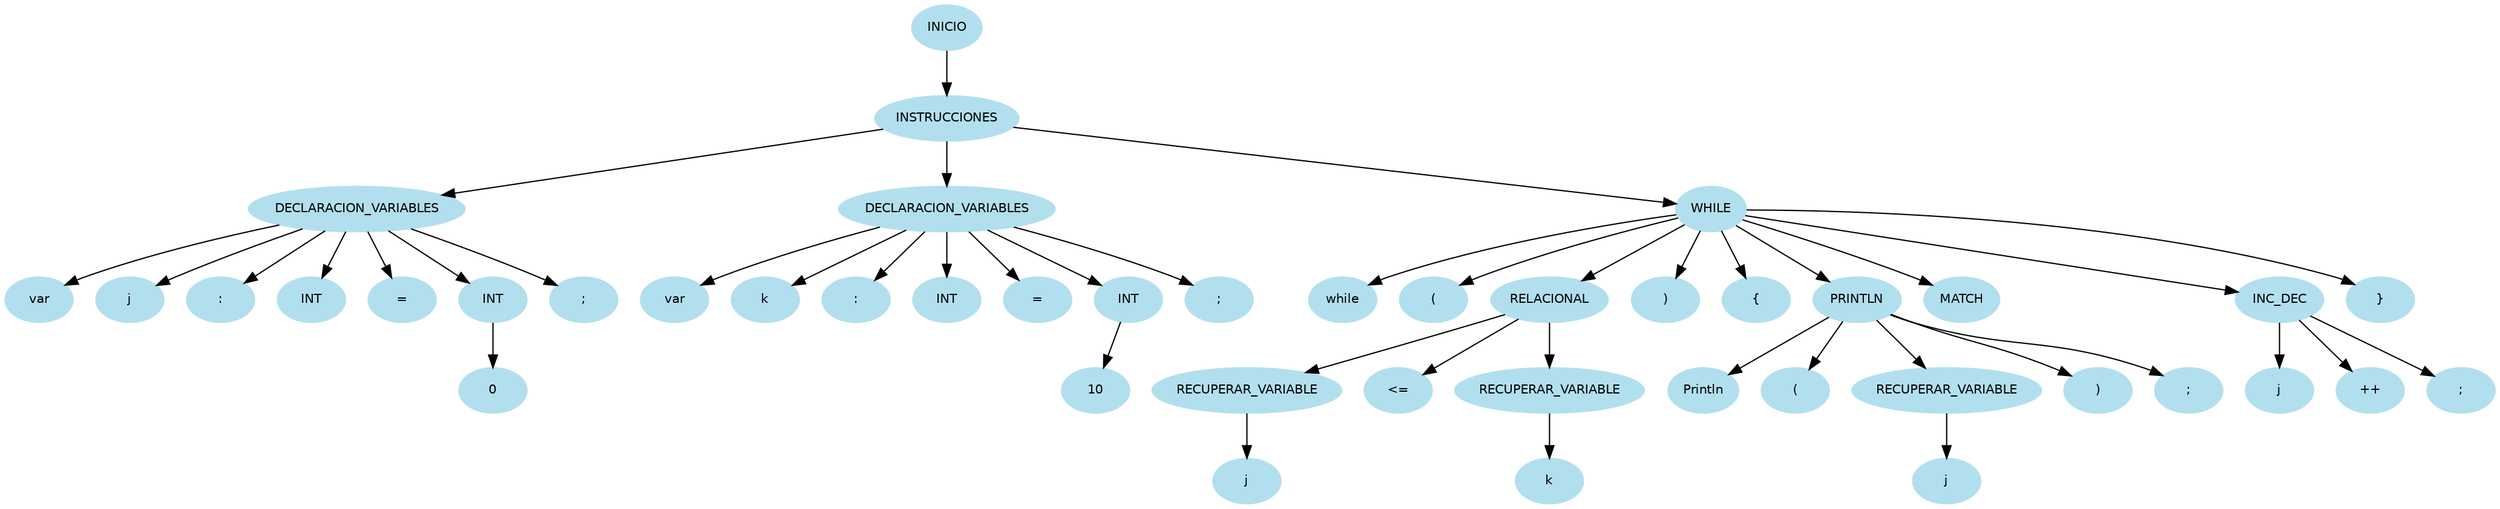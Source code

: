 digraph arbolAST{
node [shape=oval, style=filled, color=lightblue2, fontname=Helvetica, fontsize=10];
edge [fontname=Helvetica, fontsize=10];
n0[label="INICIO"];
n1[label="INSTRUCCIONES"];
n0 -> n1;
n2[label="DECLARACION_VARIABLES"];
n1 -> n2;
n3[label="var"];
n2 -> n3;
n4[label="j"];
n2 -> n4;
n5[label=":"];
n2 -> n5;
n6[label="INT"];
n2 -> n6;
n7[label="="];
n2 -> n7;
n8[label="INT"];
n2 -> n8;
n9[label="0"];
n8 -> n9;
n10[label=";"];
n2 -> n10;
n11[label="DECLARACION_VARIABLES"];
n1 -> n11;
n12[label="var"];
n11 -> n12;
n13[label="k"];
n11 -> n13;
n14[label=":"];
n11 -> n14;
n15[label="INT"];
n11 -> n15;
n16[label="="];
n11 -> n16;
n17[label="INT"];
n11 -> n17;
n18[label="10"];
n17 -> n18;
n19[label=";"];
n11 -> n19;
n20[label="WHILE"];
n1 -> n20;
n21[label="while"];
n20 -> n21;
n22[label="("];
n20 -> n22;
n23[label="RELACIONAL"];
n20 -> n23;
n24[label="RECUPERAR_VARIABLE"];
n23 -> n24;
n25[label="j"];
n24 -> n25;
n26[label="<="];
n23 -> n26;
n27[label="RECUPERAR_VARIABLE"];
n23 -> n27;
n28[label="k"];
n27 -> n28;
n29[label=")"];
n20 -> n29;
n30[label="{"];
n20 -> n30;
n31[label="PRINTLN"];
n20 -> n31;
n32[label="Println"];
n31 -> n32;
n33[label="("];
n31 -> n33;
n34[label="RECUPERAR_VARIABLE"];
n31 -> n34;
n35[label="j"];
n34 -> n35;
n36[label=")"];
n31 -> n36;
n37[label=";"];
n31 -> n37;
n38[label="MATCH"];
n20 -> n38;
n39[label="INC_DEC"];
n20 -> n39;
n40[label="j"];
n39 -> n40;
n41[label="++"];
n39 -> n41;
n42[label=";"];
n39 -> n42;
n43[label="}"];
n20 -> n43;
}
